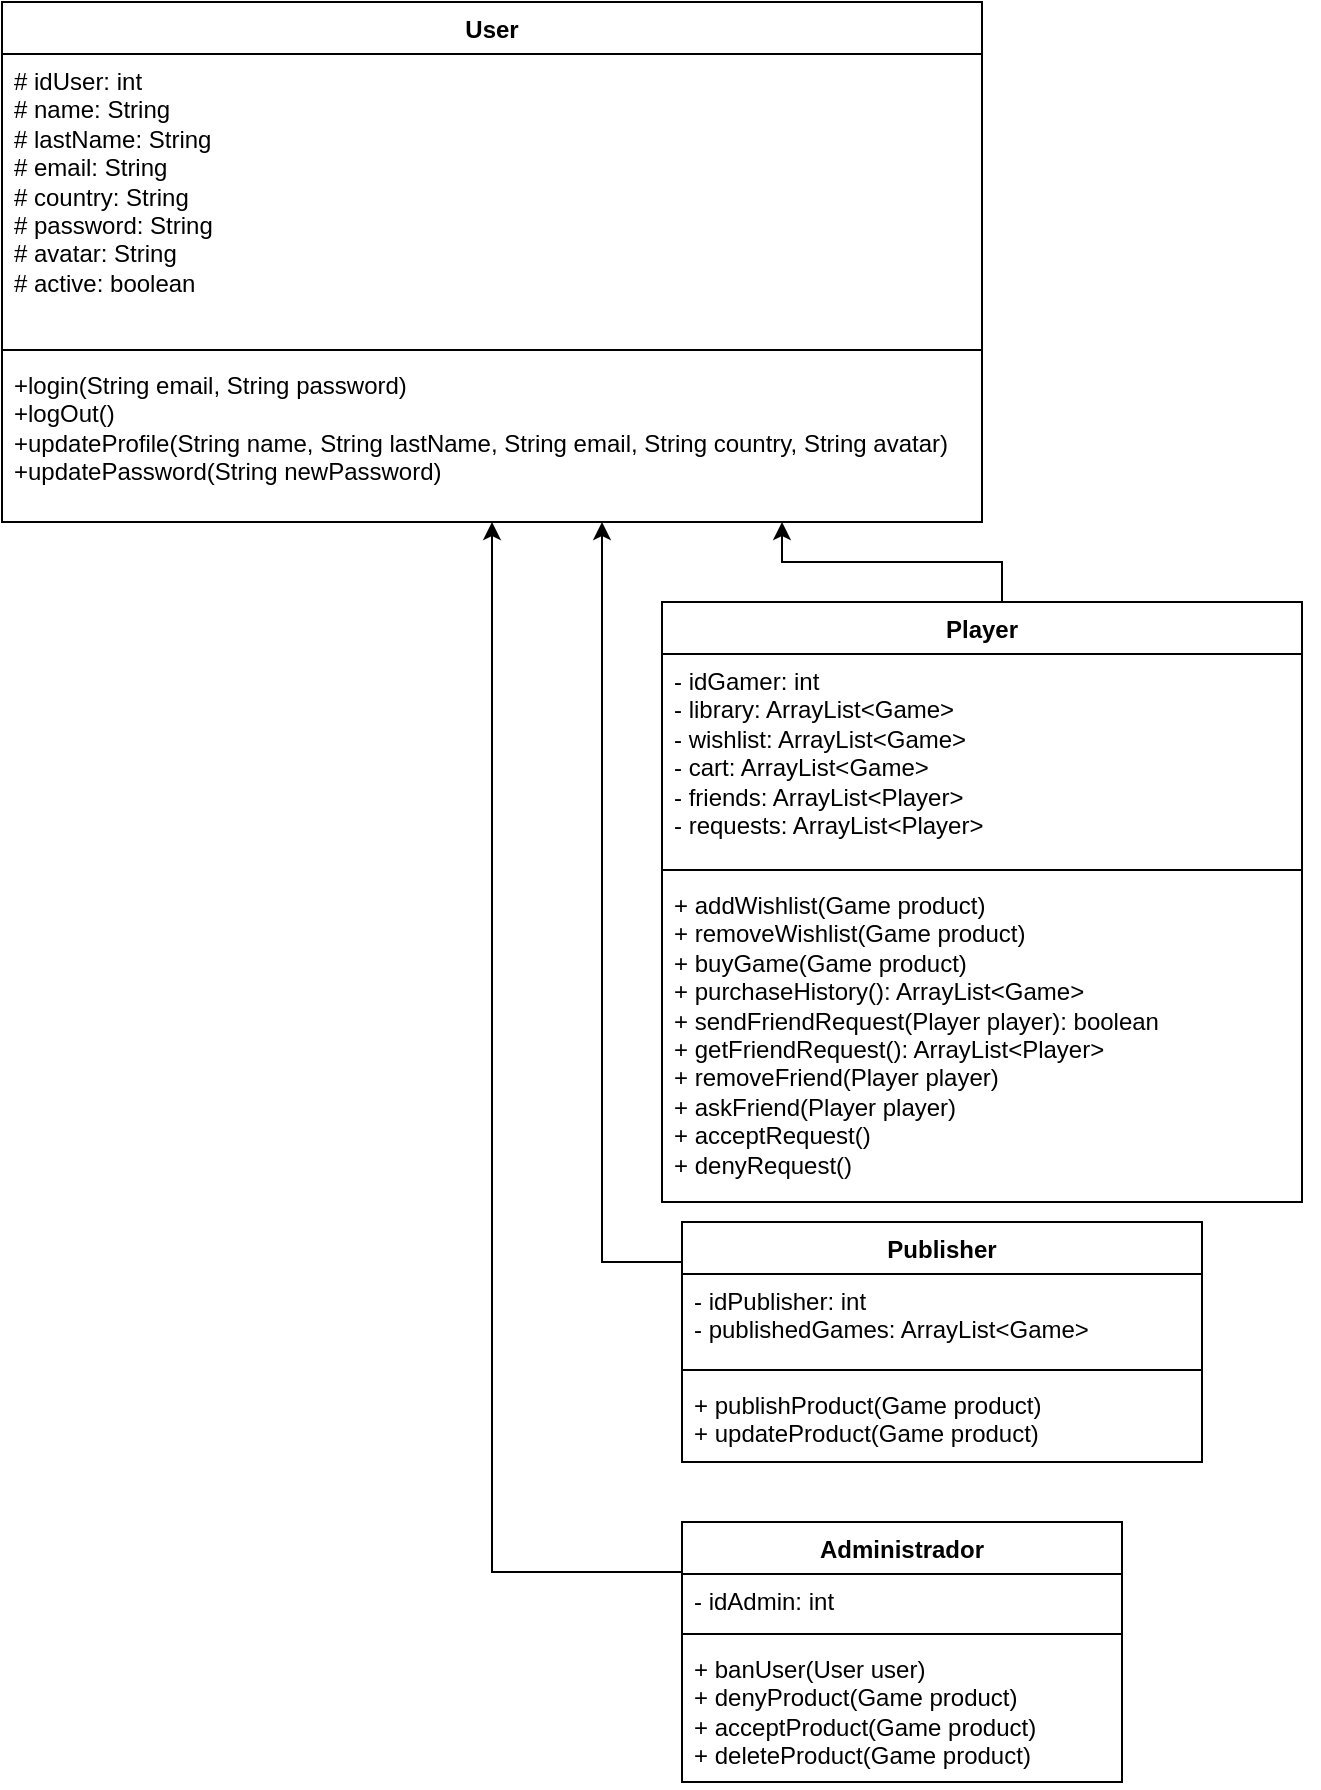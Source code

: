 <mxfile pages="2">
    <diagram name="Página-1" id="R-Q9Ke4eZ67HMNihkkIw">
        <mxGraphModel dx="1477" dy="882" grid="1" gridSize="10" guides="1" tooltips="1" connect="1" arrows="1" fold="1" page="1" pageScale="1" pageWidth="850" pageHeight="1100" math="0" shadow="0">
            <root>
                <mxCell id="0"/>
                <mxCell id="1" parent="0"/>
                <mxCell id="VCt5FXydv9lcFM3rAvpy-61" style="edgeStyle=orthogonalEdgeStyle;rounded=0;orthogonalLoop=1;jettySize=auto;html=1;" parent="1" source="VCt5FXydv9lcFM3rAvpy-2" target="VCt5FXydv9lcFM3rAvpy-6" edge="1">
                    <mxGeometry relative="1" as="geometry">
                        <Array as="points">
                            <mxPoint x="660" y="290"/>
                            <mxPoint x="550" y="290"/>
                        </Array>
                    </mxGeometry>
                </mxCell>
                <mxCell id="VCt5FXydv9lcFM3rAvpy-2" value="Player" style="swimlane;fontStyle=1;align=center;verticalAlign=top;childLayout=stackLayout;horizontal=1;startSize=26;horizontalStack=0;resizeParent=1;resizeParentMax=0;resizeLast=0;collapsible=1;marginBottom=0;whiteSpace=wrap;html=1;" parent="1" vertex="1">
                    <mxGeometry x="490" y="310" width="320" height="300" as="geometry">
                        <mxRectangle x="320" y="40" width="100" height="30" as="alternateBounds"/>
                    </mxGeometry>
                </mxCell>
                <mxCell id="VCt5FXydv9lcFM3rAvpy-3" value="- idGamer: int&lt;div&gt;- library: ArrayList&amp;lt;Game&amp;gt;&lt;div&gt;- wishlist: ArrayList&amp;lt;Game&amp;gt;&lt;/div&gt;&lt;/div&gt;&lt;div&gt;- cart: ArrayList&amp;lt;Game&amp;gt;&lt;/div&gt;&lt;div&gt;- friends: ArrayList&amp;lt;Player&amp;gt;&lt;/div&gt;&lt;div&gt;- requests: ArrayList&amp;lt;Player&amp;gt;&lt;/div&gt;&lt;div&gt;&lt;br&gt;&lt;/div&gt;&lt;div&gt;&lt;br&gt;&lt;/div&gt;" style="text;strokeColor=none;fillColor=none;align=left;verticalAlign=top;spacingLeft=4;spacingRight=4;overflow=hidden;rotatable=0;points=[[0,0.5],[1,0.5]];portConstraint=eastwest;whiteSpace=wrap;html=1;" parent="VCt5FXydv9lcFM3rAvpy-2" vertex="1">
                    <mxGeometry y="26" width="320" height="104" as="geometry"/>
                </mxCell>
                <mxCell id="VCt5FXydv9lcFM3rAvpy-4" value="" style="line;strokeWidth=1;fillColor=none;align=left;verticalAlign=middle;spacingTop=-1;spacingLeft=3;spacingRight=3;rotatable=0;labelPosition=right;points=[];portConstraint=eastwest;strokeColor=inherit;" parent="VCt5FXydv9lcFM3rAvpy-2" vertex="1">
                    <mxGeometry y="130" width="320" height="8" as="geometry"/>
                </mxCell>
                <mxCell id="VCt5FXydv9lcFM3rAvpy-5" value="+ addWishlist&lt;span style=&quot;background-color: transparent; color: light-dark(rgb(0, 0, 0), rgb(255, 255, 255));&quot;&gt;(Game product)&lt;/span&gt;&lt;div&gt;&lt;div&gt;+ removeWishlist(Game product)&lt;/div&gt;&lt;div&gt;+ buyGame(Game product)&lt;/div&gt;&lt;div&gt;+ purchaseHistory(): ArrayList&amp;lt;Game&amp;gt;&lt;/div&gt;&lt;div&gt;+ sendFriendRequest(Player player): boolean&lt;/div&gt;&lt;div&gt;+ getFriendRequest(): ArrayList&amp;lt;Player&amp;gt;&lt;/div&gt;&lt;div&gt;+ removeFriend(Player player)&lt;/div&gt;&lt;div&gt;+ askFriend(Player player)&lt;/div&gt;&lt;/div&gt;&lt;div&gt;+ acceptRequest()&lt;/div&gt;&lt;div&gt;+ denyRequest()&lt;/div&gt;&lt;div&gt;&lt;br&gt;&lt;/div&gt;" style="text;strokeColor=none;fillColor=none;align=left;verticalAlign=top;spacingLeft=4;spacingRight=4;overflow=hidden;rotatable=0;points=[[0,0.5],[1,0.5]];portConstraint=eastwest;whiteSpace=wrap;html=1;" parent="VCt5FXydv9lcFM3rAvpy-2" vertex="1">
                    <mxGeometry y="138" width="320" height="162" as="geometry"/>
                </mxCell>
                <mxCell id="VCt5FXydv9lcFM3rAvpy-60" style="edgeStyle=orthogonalEdgeStyle;rounded=0;orthogonalLoop=1;jettySize=auto;html=1;exitX=1;exitY=0.5;exitDx=0;exitDy=0;" parent="VCt5FXydv9lcFM3rAvpy-2" source="VCt5FXydv9lcFM3rAvpy-5" target="VCt5FXydv9lcFM3rAvpy-5" edge="1">
                    <mxGeometry relative="1" as="geometry"/>
                </mxCell>
                <mxCell id="VCt5FXydv9lcFM3rAvpy-6" value="&lt;div&gt;User&lt;/div&gt;" style="swimlane;fontStyle=1;align=center;verticalAlign=top;childLayout=stackLayout;horizontal=1;startSize=26;horizontalStack=0;resizeParent=1;resizeParentMax=0;resizeLast=0;collapsible=1;marginBottom=0;whiteSpace=wrap;html=1;" parent="1" vertex="1">
                    <mxGeometry x="160" y="10" width="490" height="260" as="geometry">
                        <mxRectangle x="350" y="280" width="90" height="40" as="alternateBounds"/>
                    </mxGeometry>
                </mxCell>
                <mxCell id="VCt5FXydv9lcFM3rAvpy-7" value="# idUser: int&amp;nbsp;&lt;div&gt;# name: String&lt;div&gt;# lastName: String&lt;/div&gt;&lt;div&gt;# email: String&lt;/div&gt;&lt;div&gt;# country: String&lt;/div&gt;&lt;div&gt;# password: String&lt;/div&gt;&lt;div&gt;# avatar: String&lt;/div&gt;&lt;div&gt;# active: boolean&lt;/div&gt;&lt;div&gt;&lt;div&gt;&lt;br&gt;&lt;/div&gt;&lt;/div&gt;&lt;/div&gt;" style="text;strokeColor=none;fillColor=none;align=left;verticalAlign=top;spacingLeft=4;spacingRight=4;overflow=hidden;rotatable=0;points=[[0,0.5],[1,0.5]];portConstraint=eastwest;whiteSpace=wrap;html=1;" parent="VCt5FXydv9lcFM3rAvpy-6" vertex="1">
                    <mxGeometry y="26" width="490" height="144" as="geometry"/>
                </mxCell>
                <mxCell id="VCt5FXydv9lcFM3rAvpy-8" value="" style="line;strokeWidth=1;fillColor=none;align=left;verticalAlign=middle;spacingTop=-1;spacingLeft=3;spacingRight=3;rotatable=0;labelPosition=right;points=[];portConstraint=eastwest;strokeColor=inherit;" parent="VCt5FXydv9lcFM3rAvpy-6" vertex="1">
                    <mxGeometry y="170" width="490" height="8" as="geometry"/>
                </mxCell>
                <mxCell id="VCt5FXydv9lcFM3rAvpy-9" value="+login(String email, String password)&lt;div&gt;+logOut()&lt;/div&gt;&lt;div&gt;+updateProfile(String name, String lastName, String email, String country, String avatar)&lt;/div&gt;&lt;div&gt;+updatePassword(String newPassword)&lt;/div&gt;" style="text;strokeColor=none;fillColor=none;align=left;verticalAlign=top;spacingLeft=4;spacingRight=4;overflow=hidden;rotatable=0;points=[[0,0.5],[1,0.5]];portConstraint=eastwest;whiteSpace=wrap;html=1;" parent="VCt5FXydv9lcFM3rAvpy-6" vertex="1">
                    <mxGeometry y="178" width="490" height="82" as="geometry"/>
                </mxCell>
                <mxCell id="VCt5FXydv9lcFM3rAvpy-63" style="edgeStyle=orthogonalEdgeStyle;rounded=0;orthogonalLoop=1;jettySize=auto;html=1;" parent="1" source="VCt5FXydv9lcFM3rAvpy-40" target="VCt5FXydv9lcFM3rAvpy-6" edge="1">
                    <mxGeometry relative="1" as="geometry">
                        <Array as="points">
                            <mxPoint x="460" y="640"/>
                        </Array>
                    </mxGeometry>
                </mxCell>
                <mxCell id="VCt5FXydv9lcFM3rAvpy-40" value="Publisher" style="swimlane;fontStyle=1;align=center;verticalAlign=top;childLayout=stackLayout;horizontal=1;startSize=26;horizontalStack=0;resizeParent=1;resizeParentMax=0;resizeLast=0;collapsible=1;marginBottom=0;whiteSpace=wrap;html=1;" parent="1" vertex="1">
                    <mxGeometry x="500" y="620" width="260" height="120" as="geometry"/>
                </mxCell>
                <mxCell id="VCt5FXydv9lcFM3rAvpy-41" value="- idPublisher: int&lt;div&gt;- publishedGames: ArrayList&amp;lt;Game&amp;gt;&lt;/div&gt;&lt;div&gt;&lt;div&gt;&amp;nbsp;&lt;/div&gt;&lt;/div&gt;" style="text;strokeColor=none;fillColor=none;align=left;verticalAlign=top;spacingLeft=4;spacingRight=4;overflow=hidden;rotatable=0;points=[[0,0.5],[1,0.5]];portConstraint=eastwest;whiteSpace=wrap;html=1;" parent="VCt5FXydv9lcFM3rAvpy-40" vertex="1">
                    <mxGeometry y="26" width="260" height="44" as="geometry"/>
                </mxCell>
                <mxCell id="VCt5FXydv9lcFM3rAvpy-42" value="" style="line;strokeWidth=1;fillColor=none;align=left;verticalAlign=middle;spacingTop=-1;spacingLeft=3;spacingRight=3;rotatable=0;labelPosition=right;points=[];portConstraint=eastwest;strokeColor=inherit;" parent="VCt5FXydv9lcFM3rAvpy-40" vertex="1">
                    <mxGeometry y="70" width="260" height="8" as="geometry"/>
                </mxCell>
                <mxCell id="VCt5FXydv9lcFM3rAvpy-43" value="+ publishProduct(Game product)&lt;div&gt;+ updateProduct(Game product)&lt;/div&gt;" style="text;strokeColor=none;fillColor=none;align=left;verticalAlign=top;spacingLeft=4;spacingRight=4;overflow=hidden;rotatable=0;points=[[0,0.5],[1,0.5]];portConstraint=eastwest;whiteSpace=wrap;html=1;" parent="VCt5FXydv9lcFM3rAvpy-40" vertex="1">
                    <mxGeometry y="78" width="260" height="42" as="geometry"/>
                </mxCell>
                <mxCell id="VCt5FXydv9lcFM3rAvpy-64" style="edgeStyle=orthogonalEdgeStyle;rounded=0;orthogonalLoop=1;jettySize=auto;html=1;" parent="1" source="VCt5FXydv9lcFM3rAvpy-49" target="VCt5FXydv9lcFM3rAvpy-6" edge="1">
                    <mxGeometry relative="1" as="geometry">
                        <Array as="points">
                            <mxPoint x="405" y="795"/>
                        </Array>
                    </mxGeometry>
                </mxCell>
                <mxCell id="VCt5FXydv9lcFM3rAvpy-49" value="Administrador" style="swimlane;fontStyle=1;align=center;verticalAlign=top;childLayout=stackLayout;horizontal=1;startSize=26;horizontalStack=0;resizeParent=1;resizeParentMax=0;resizeLast=0;collapsible=1;marginBottom=0;whiteSpace=wrap;html=1;" parent="1" vertex="1">
                    <mxGeometry x="500" y="770" width="220" height="130" as="geometry"/>
                </mxCell>
                <mxCell id="VCt5FXydv9lcFM3rAvpy-50" value="- idAdmin: int" style="text;strokeColor=none;fillColor=none;align=left;verticalAlign=top;spacingLeft=4;spacingRight=4;overflow=hidden;rotatable=0;points=[[0,0.5],[1,0.5]];portConstraint=eastwest;whiteSpace=wrap;html=1;" parent="VCt5FXydv9lcFM3rAvpy-49" vertex="1">
                    <mxGeometry y="26" width="220" height="26" as="geometry"/>
                </mxCell>
                <mxCell id="VCt5FXydv9lcFM3rAvpy-51" value="" style="line;strokeWidth=1;fillColor=none;align=left;verticalAlign=middle;spacingTop=-1;spacingLeft=3;spacingRight=3;rotatable=0;labelPosition=right;points=[];portConstraint=eastwest;strokeColor=inherit;" parent="VCt5FXydv9lcFM3rAvpy-49" vertex="1">
                    <mxGeometry y="52" width="220" height="8" as="geometry"/>
                </mxCell>
                <mxCell id="VCt5FXydv9lcFM3rAvpy-52" value="+ banUser(User user)&lt;div&gt;+ denyProduct(Game product)&lt;/div&gt;&lt;div&gt;+ acceptProduct(Game product)&lt;/div&gt;&lt;div&gt;+ deleteProduct(Game&lt;span style=&quot;background-color: transparent; color: light-dark(rgb(0, 0, 0), rgb(255, 255, 255));&quot;&gt;&amp;nbsp;product)&lt;/span&gt;&lt;/div&gt;&lt;div&gt;&lt;br&gt;&lt;/div&gt;" style="text;strokeColor=none;fillColor=none;align=left;verticalAlign=top;spacingLeft=4;spacingRight=4;overflow=hidden;rotatable=0;points=[[0,0.5],[1,0.5]];portConstraint=eastwest;whiteSpace=wrap;html=1;" parent="VCt5FXydv9lcFM3rAvpy-49" vertex="1">
                    <mxGeometry y="60" width="220" height="70" as="geometry"/>
                </mxCell>
            </root>
        </mxGraphModel>
    </diagram>
    <diagram id="pMXuaI-_06Oo56rJ7vQz" name="Página-2">
        <mxGraphModel dx="1477" dy="882" grid="1" gridSize="10" guides="1" tooltips="1" connect="1" arrows="1" fold="1" page="1" pageScale="1" pageWidth="850" pageHeight="1100" math="0" shadow="0">
            <root>
                <mxCell id="0"/>
                <mxCell id="1" parent="0"/>
                <mxCell id="4F-_qlt1HGNPKUC1CO0p-1" value="Game" style="swimlane;fontStyle=1;align=center;verticalAlign=top;childLayout=stackLayout;horizontal=1;startSize=26;horizontalStack=0;resizeParent=1;resizeParentMax=0;resizeLast=0;collapsible=1;marginBottom=0;whiteSpace=wrap;html=1;" parent="1" vertex="1">
                    <mxGeometry x="40" y="40" width="200" height="244" as="geometry"/>
                </mxCell>
                <mxCell id="4F-_qlt1HGNPKUC1CO0p-2" value="- idGame: int&amp;nbsp;&lt;div&gt;- nameGame: String&lt;div&gt;- banner: String&lt;/div&gt;&lt;/div&gt;&lt;div&gt;- pictures: ArrayList&amp;lt;String&amp;gt;&lt;/div&gt;&lt;div&gt;- publisher: Publisher&lt;/div&gt;&lt;div&gt;- price: double&lt;/div&gt;&lt;div&gt;- reviews: int&lt;/div&gt;&lt;div&gt;- positiveReviews: int&lt;/div&gt;&lt;div&gt;- negativeReviews: int&lt;/div&gt;&lt;div&gt;- description: String&lt;/div&gt;&lt;div&gt;- tags: ArrayList&amp;lt;Tag&amp;gt;&lt;/div&gt;&lt;div&gt;- discount: double&lt;/div&gt;" style="text;strokeColor=none;fillColor=none;align=left;verticalAlign=top;spacingLeft=4;spacingRight=4;overflow=hidden;rotatable=0;points=[[0,0.5],[1,0.5]];portConstraint=eastwest;whiteSpace=wrap;html=1;" parent="4F-_qlt1HGNPKUC1CO0p-1" vertex="1">
                    <mxGeometry y="26" width="200" height="184" as="geometry"/>
                </mxCell>
                <mxCell id="4F-_qlt1HGNPKUC1CO0p-3" value="" style="line;strokeWidth=1;fillColor=none;align=left;verticalAlign=middle;spacingTop=-1;spacingLeft=3;spacingRight=3;rotatable=0;labelPosition=right;points=[];portConstraint=eastwest;strokeColor=inherit;" parent="4F-_qlt1HGNPKUC1CO0p-1" vertex="1">
                    <mxGeometry y="210" width="200" height="8" as="geometry"/>
                </mxCell>
                <mxCell id="4F-_qlt1HGNPKUC1CO0p-4" value="+&amp;nbsp;" style="text;strokeColor=none;fillColor=none;align=left;verticalAlign=top;spacingLeft=4;spacingRight=4;overflow=hidden;rotatable=0;points=[[0,0.5],[1,0.5]];portConstraint=eastwest;whiteSpace=wrap;html=1;" parent="4F-_qlt1HGNPKUC1CO0p-1" vertex="1">
                    <mxGeometry y="218" width="200" height="26" as="geometry"/>
                </mxCell>
                <mxCell id="2ftWunniH2nncUAssGU_-2" value="Linux" style="swimlane;fontStyle=1;align=center;verticalAlign=top;childLayout=stackLayout;horizontal=1;startSize=26;horizontalStack=0;resizeParent=1;resizeParentMax=0;resizeLast=0;collapsible=1;marginBottom=0;whiteSpace=wrap;html=1;" parent="1" vertex="1">
                    <mxGeometry x="400" y="260" width="160" height="78" as="geometry"/>
                </mxCell>
                <mxCell id="2ftWunniH2nncUAssGU_-3" value="- distro: String&lt;div&gt;- kernelVersion: String&lt;/div&gt;" style="text;strokeColor=none;fillColor=none;align=left;verticalAlign=top;spacingLeft=4;spacingRight=4;overflow=hidden;rotatable=0;points=[[0,0.5],[1,0.5]];portConstraint=eastwest;whiteSpace=wrap;html=1;" parent="2ftWunniH2nncUAssGU_-2" vertex="1">
                    <mxGeometry y="26" width="160" height="44" as="geometry"/>
                </mxCell>
                <mxCell id="2ftWunniH2nncUAssGU_-4" value="" style="line;strokeWidth=1;fillColor=none;align=left;verticalAlign=middle;spacingTop=-1;spacingLeft=3;spacingRight=3;rotatable=0;labelPosition=right;points=[];portConstraint=eastwest;strokeColor=inherit;" parent="2ftWunniH2nncUAssGU_-2" vertex="1">
                    <mxGeometry y="70" width="160" height="8" as="geometry"/>
                </mxCell>
                <mxCell id="QkiDiJm-KpU0c-hSakmv-8" style="edgeStyle=orthogonalEdgeStyle;rounded=0;orthogonalLoop=1;jettySize=auto;html=1;" parent="1" source="2ftWunniH2nncUAssGU_-7" target="s8cO1yEyfadP3O9fwMww-1" edge="1">
                    <mxGeometry relative="1" as="geometry">
                        <mxPoint x="660" y="367" as="targetPoint"/>
                        <Array as="points">
                            <mxPoint x="690" y="444"/>
                        </Array>
                    </mxGeometry>
                </mxCell>
                <mxCell id="2ftWunniH2nncUAssGU_-7" value="Windows" style="swimlane;fontStyle=1;align=center;verticalAlign=top;childLayout=stackLayout;horizontal=1;startSize=26;horizontalStack=0;resizeParent=1;resizeParentMax=0;resizeLast=0;collapsible=1;marginBottom=0;whiteSpace=wrap;html=1;" parent="1" vertex="1">
                    <mxGeometry x="410" y="400" width="160" height="68" as="geometry"/>
                </mxCell>
                <mxCell id="2ftWunniH2nncUAssGU_-8" value="- os: String&lt;div&gt;&lt;br&gt;&lt;/div&gt;" style="text;strokeColor=none;fillColor=none;align=left;verticalAlign=top;spacingLeft=4;spacingRight=4;overflow=hidden;rotatable=0;points=[[0,0.5],[1,0.5]];portConstraint=eastwest;whiteSpace=wrap;html=1;" parent="2ftWunniH2nncUAssGU_-7" vertex="1">
                    <mxGeometry y="26" width="160" height="34" as="geometry"/>
                </mxCell>
                <mxCell id="2ftWunniH2nncUAssGU_-9" value="" style="line;strokeWidth=1;fillColor=none;align=left;verticalAlign=middle;spacingTop=-1;spacingLeft=3;spacingRight=3;rotatable=0;labelPosition=right;points=[];portConstraint=eastwest;strokeColor=inherit;" parent="2ftWunniH2nncUAssGU_-7" vertex="1">
                    <mxGeometry y="60" width="160" height="8" as="geometry"/>
                </mxCell>
                <mxCell id="2ftWunniH2nncUAssGU_-12" value="Mac" style="swimlane;fontStyle=1;align=center;verticalAlign=top;childLayout=stackLayout;horizontal=1;startSize=26;horizontalStack=0;resizeParent=1;resizeParentMax=0;resizeLast=0;collapsible=1;marginBottom=0;whiteSpace=wrap;html=1;" parent="1" vertex="1">
                    <mxGeometry x="410" y="560" width="160" height="78" as="geometry"/>
                </mxCell>
                <mxCell id="2ftWunniH2nncUAssGU_-13" value="- macOsVersion: String&lt;div&gt;- architecture: String&lt;/div&gt;" style="text;strokeColor=none;fillColor=none;align=left;verticalAlign=top;spacingLeft=4;spacingRight=4;overflow=hidden;rotatable=0;points=[[0,0.5],[1,0.5]];portConstraint=eastwest;whiteSpace=wrap;html=1;" parent="2ftWunniH2nncUAssGU_-12" vertex="1">
                    <mxGeometry y="26" width="160" height="44" as="geometry"/>
                </mxCell>
                <mxCell id="2ftWunniH2nncUAssGU_-14" value="" style="line;strokeWidth=1;fillColor=none;align=left;verticalAlign=middle;spacingTop=-1;spacingLeft=3;spacingRight=3;rotatable=0;labelPosition=right;points=[];portConstraint=eastwest;strokeColor=inherit;" parent="2ftWunniH2nncUAssGU_-12" vertex="1">
                    <mxGeometry y="70" width="160" height="8" as="geometry"/>
                </mxCell>
                <mxCell id="2ftWunniH2nncUAssGU_-17" value="" style="endArrow=diamondThin;endFill=0;endSize=24;html=1;rounded=0;" parent="1" source="2ftWunniH2nncUAssGU_-2" target="4F-_qlt1HGNPKUC1CO0p-1" edge="1">
                    <mxGeometry width="160" relative="1" as="geometry">
                        <mxPoint x="230" y="260" as="sourcePoint"/>
                        <mxPoint x="390" y="260" as="targetPoint"/>
                        <Array as="points">
                            <mxPoint x="270" y="380"/>
                            <mxPoint x="140" y="370"/>
                        </Array>
                    </mxGeometry>
                </mxCell>
                <mxCell id="4S3pl4sZNhn3DwW5We6J-1" value="" style="endArrow=diamondThin;endFill=0;endSize=24;html=1;rounded=0;entryX=0.299;entryY=1.109;entryDx=0;entryDy=0;entryPerimeter=0;" parent="1" source="2ftWunniH2nncUAssGU_-7" target="4F-_qlt1HGNPKUC1CO0p-4" edge="1">
                    <mxGeometry width="160" relative="1" as="geometry">
                        <mxPoint x="140" y="440" as="sourcePoint"/>
                        <mxPoint x="100" y="260" as="targetPoint"/>
                        <Array as="points">
                            <mxPoint x="100" y="440"/>
                            <mxPoint x="100" y="320"/>
                        </Array>
                    </mxGeometry>
                </mxCell>
                <mxCell id="4S3pl4sZNhn3DwW5We6J-2" value="" style="endArrow=diamondThin;endFill=0;endSize=24;html=1;rounded=0;entryX=0.1;entryY=1;entryDx=0;entryDy=0;entryPerimeter=0;" parent="1" source="2ftWunniH2nncUAssGU_-12" target="4F-_qlt1HGNPKUC1CO0p-4" edge="1">
                    <mxGeometry width="160" relative="1" as="geometry">
                        <mxPoint x="370" y="443" as="sourcePoint"/>
                        <mxPoint x="64" y="194" as="targetPoint"/>
                        <Array as="points">
                            <mxPoint x="200" y="600"/>
                            <mxPoint x="60" y="600"/>
                            <mxPoint x="60" y="440"/>
                            <mxPoint x="60" y="320"/>
                        </Array>
                    </mxGeometry>
                </mxCell>
                <mxCell id="4S3pl4sZNhn3DwW5We6J-3" value="Classification" style="swimlane;fontStyle=1;align=center;verticalAlign=top;childLayout=stackLayout;horizontal=1;startSize=26;horizontalStack=0;resizeParent=1;resizeParentMax=0;resizeLast=0;collapsible=1;marginBottom=0;whiteSpace=wrap;html=1;" parent="1" vertex="1">
                    <mxGeometry x="350" y="40" width="160" height="88" as="geometry"/>
                </mxCell>
                <mxCell id="4S3pl4sZNhn3DwW5We6J-4" value="- name: String&lt;div&gt;- iconPath: String&lt;/div&gt;&lt;div&gt;- abbreviation: String&lt;/div&gt;" style="text;strokeColor=none;fillColor=none;align=left;verticalAlign=top;spacingLeft=4;spacingRight=4;overflow=hidden;rotatable=0;points=[[0,0.5],[1,0.5]];portConstraint=eastwest;whiteSpace=wrap;html=1;" parent="4S3pl4sZNhn3DwW5We6J-3" vertex="1">
                    <mxGeometry y="26" width="160" height="54" as="geometry"/>
                </mxCell>
                <mxCell id="4S3pl4sZNhn3DwW5We6J-5" value="" style="line;strokeWidth=1;fillColor=none;align=left;verticalAlign=middle;spacingTop=-1;spacingLeft=3;spacingRight=3;rotatable=0;labelPosition=right;points=[];portConstraint=eastwest;strokeColor=inherit;" parent="4S3pl4sZNhn3DwW5We6J-3" vertex="1">
                    <mxGeometry y="80" width="160" height="8" as="geometry"/>
                </mxCell>
                <mxCell id="4S3pl4sZNhn3DwW5We6J-7" value="" style="endArrow=diamondThin;endFill=0;endSize=24;html=1;rounded=0;entryX=0.986;entryY=0.114;entryDx=0;entryDy=0;entryPerimeter=0;" parent="1" source="4S3pl4sZNhn3DwW5We6J-3" target="4F-_qlt1HGNPKUC1CO0p-2" edge="1">
                    <mxGeometry width="160" relative="1" as="geometry">
                        <mxPoint x="290" y="200" as="sourcePoint"/>
                        <mxPoint x="450" y="200" as="targetPoint"/>
                    </mxGeometry>
                </mxCell>
                <mxCell id="4S3pl4sZNhn3DwW5We6J-8" value="Tag" style="swimlane;fontStyle=1;align=center;verticalAlign=top;childLayout=stackLayout;horizontal=1;startSize=26;horizontalStack=0;resizeParent=1;resizeParentMax=0;resizeLast=0;collapsible=1;marginBottom=0;whiteSpace=wrap;html=1;" parent="1" vertex="1">
                    <mxGeometry x="350" y="140" width="160" height="60" as="geometry"/>
                </mxCell>
                <mxCell id="4S3pl4sZNhn3DwW5We6J-9" value="-&lt;span style=&quot;background-color: transparent; color: light-dark(rgb(0, 0, 0), rgb(255, 255, 255));&quot;&gt;&amp;nbsp;tags: ArrayList&amp;lt;String&amp;gt;&lt;/span&gt;" style="text;strokeColor=none;fillColor=none;align=left;verticalAlign=top;spacingLeft=4;spacingRight=4;overflow=hidden;rotatable=0;points=[[0,0.5],[1,0.5]];portConstraint=eastwest;whiteSpace=wrap;html=1;" parent="4S3pl4sZNhn3DwW5We6J-8" vertex="1">
                    <mxGeometry y="26" width="160" height="26" as="geometry"/>
                </mxCell>
                <mxCell id="4S3pl4sZNhn3DwW5We6J-10" value="" style="line;strokeWidth=1;fillColor=none;align=left;verticalAlign=middle;spacingTop=-1;spacingLeft=3;spacingRight=3;rotatable=0;labelPosition=right;points=[];portConstraint=eastwest;strokeColor=inherit;" parent="4S3pl4sZNhn3DwW5We6J-8" vertex="1">
                    <mxGeometry y="52" width="160" height="8" as="geometry"/>
                </mxCell>
                <mxCell id="QkiDiJm-KpU0c-hSakmv-6" style="edgeStyle=orthogonalEdgeStyle;rounded=0;orthogonalLoop=1;jettySize=auto;html=1;" parent="1" source="2ftWunniH2nncUAssGU_-3" target="s8cO1yEyfadP3O9fwMww-1" edge="1">
                    <mxGeometry relative="1" as="geometry">
                        <Array as="points">
                            <mxPoint x="600" y="293"/>
                            <mxPoint x="600" y="400"/>
                            <mxPoint x="730" y="400"/>
                        </Array>
                        <mxPoint x="730" y="384" as="targetPoint"/>
                    </mxGeometry>
                </mxCell>
                <mxCell id="s8cO1yEyfadP3O9fwMww-5" value="" style="edgeStyle=orthogonalEdgeStyle;rounded=0;orthogonalLoop=1;jettySize=auto;html=1;" parent="1" source="2ftWunniH2nncUAssGU_-12" target="s8cO1yEyfadP3O9fwMww-1" edge="1">
                    <mxGeometry relative="1" as="geometry">
                        <Array as="points">
                            <mxPoint x="750" y="604"/>
                        </Array>
                        <mxPoint x="570" y="604" as="sourcePoint"/>
                        <mxPoint x="750" y="384" as="targetPoint"/>
                    </mxGeometry>
                </mxCell>
                <mxCell id="s8cO1yEyfadP3O9fwMww-1" value="Requirement" style="swimlane;fontStyle=1;align=center;verticalAlign=top;childLayout=stackLayout;horizontal=1;startSize=26;horizontalStack=0;resizeParent=1;resizeParentMax=0;resizeLast=0;collapsible=1;marginBottom=0;whiteSpace=wrap;html=1;" parent="1" vertex="1">
                    <mxGeometry x="640" y="160" width="160" height="170" as="geometry"/>
                </mxCell>
                <mxCell id="s8cO1yEyfadP3O9fwMww-2" value="&lt;span&gt;&lt;font style=&quot;color: rgb(255, 255, 255);&quot;&gt;# processor: String&lt;/font&gt;&lt;/span&gt;&lt;div&gt;# memory: String&lt;/div&gt;&lt;div&gt;# graphics: String&lt;/div&gt;&lt;div&gt;# storage: String&lt;/div&gt;&lt;div&gt;# additionalNotes: String&lt;/div&gt;" style="text;strokeColor=none;fillColor=none;align=left;verticalAlign=top;spacingLeft=4;spacingRight=4;overflow=hidden;rotatable=0;points=[[0,0.5],[1,0.5]];portConstraint=eastwest;whiteSpace=wrap;html=1;" parent="s8cO1yEyfadP3O9fwMww-1" vertex="1">
                    <mxGeometry y="26" width="160" height="84" as="geometry"/>
                </mxCell>
                <mxCell id="s8cO1yEyfadP3O9fwMww-3" value="" style="line;strokeWidth=1;fillColor=none;align=left;verticalAlign=middle;spacingTop=-1;spacingLeft=3;spacingRight=3;rotatable=0;labelPosition=right;points=[];portConstraint=eastwest;strokeColor=inherit;" parent="s8cO1yEyfadP3O9fwMww-1" vertex="1">
                    <mxGeometry y="110" width="160" height="8" as="geometry"/>
                </mxCell>
                <mxCell id="s8cO1yEyfadP3O9fwMww-4" value="&lt;font style=&quot;color: rgb(255, 255, 255);&quot;&gt;+ getPlatform(): String&lt;br&gt;+ getFormattedText(): String&lt;/font&gt;" style="text;strokeColor=none;fillColor=none;align=left;verticalAlign=top;spacingLeft=4;spacingRight=4;overflow=hidden;rotatable=0;points=[[0,0.5],[1,0.5]];portConstraint=eastwest;whiteSpace=wrap;html=1;" parent="s8cO1yEyfadP3O9fwMww-1" vertex="1">
                    <mxGeometry y="118" width="160" height="52" as="geometry"/>
                </mxCell>
            </root>
        </mxGraphModel>
    </diagram>
</mxfile>